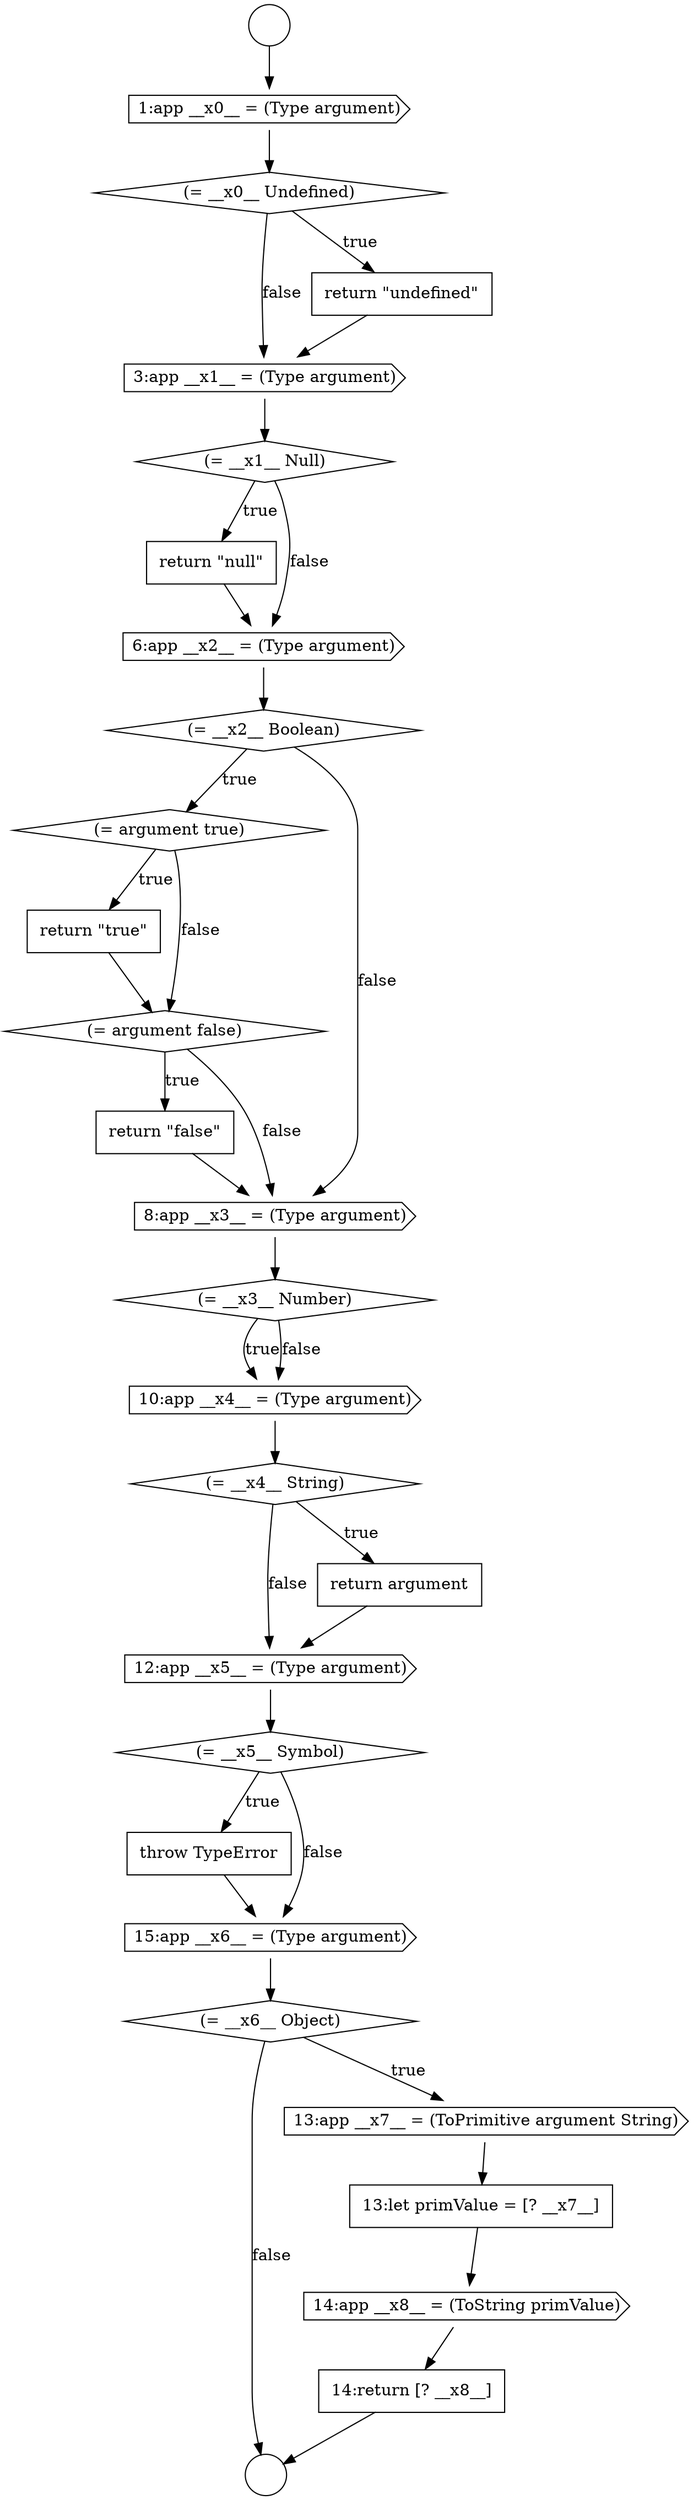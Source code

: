 digraph {
  node17307 [shape=diamond, label=<<font color="black">(= __x5__ Symbol)</font>> color="black" fillcolor="white" style=filled]
  node17310 [shape=diamond, label=<<font color="black">(= __x6__ Object)</font>> color="black" fillcolor="white" style=filled]
  node17290 [shape=diamond, label=<<font color="black">(= __x0__ Undefined)</font>> color="black" fillcolor="white" style=filled]
  node17302 [shape=diamond, label=<<font color="black">(= __x3__ Number)</font>> color="black" fillcolor="white" style=filled]
  node17298 [shape=none, margin=0, label=<<font color="black">
    <table border="0" cellborder="1" cellspacing="0" cellpadding="10">
      <tr><td align="left">return &quot;true&quot;</td></tr>
    </table>
  </font>> color="black" fillcolor="white" style=filled]
  node17289 [shape=cds, label=<<font color="black">1:app __x0__ = (Type argument)</font>> color="black" fillcolor="white" style=filled]
  node17303 [shape=cds, label=<<font color="black">10:app __x4__ = (Type argument)</font>> color="black" fillcolor="white" style=filled]
  node17296 [shape=diamond, label=<<font color="black">(= __x2__ Boolean)</font>> color="black" fillcolor="white" style=filled]
  node17293 [shape=diamond, label=<<font color="black">(= __x1__ Null)</font>> color="black" fillcolor="white" style=filled]
  node17299 [shape=diamond, label=<<font color="black">(= argument false)</font>> color="black" fillcolor="white" style=filled]
  node17292 [shape=cds, label=<<font color="black">3:app __x1__ = (Type argument)</font>> color="black" fillcolor="white" style=filled]
  node17312 [shape=none, margin=0, label=<<font color="black">
    <table border="0" cellborder="1" cellspacing="0" cellpadding="10">
      <tr><td align="left">13:let primValue = [? __x7__]</td></tr>
    </table>
  </font>> color="black" fillcolor="white" style=filled]
  node17308 [shape=none, margin=0, label=<<font color="black">
    <table border="0" cellborder="1" cellspacing="0" cellpadding="10">
      <tr><td align="left">throw TypeError</td></tr>
    </table>
  </font>> color="black" fillcolor="white" style=filled]
  node17294 [shape=none, margin=0, label=<<font color="black">
    <table border="0" cellborder="1" cellspacing="0" cellpadding="10">
      <tr><td align="left">return &quot;null&quot;</td></tr>
    </table>
  </font>> color="black" fillcolor="white" style=filled]
  node17291 [shape=none, margin=0, label=<<font color="black">
    <table border="0" cellborder="1" cellspacing="0" cellpadding="10">
      <tr><td align="left">return &quot;undefined&quot;</td></tr>
    </table>
  </font>> color="black" fillcolor="white" style=filled]
  node17297 [shape=diamond, label=<<font color="black">(= argument true)</font>> color="black" fillcolor="white" style=filled]
  node17295 [shape=cds, label=<<font color="black">6:app __x2__ = (Type argument)</font>> color="black" fillcolor="white" style=filled]
  node17288 [shape=circle label=" " color="black" fillcolor="white" style=filled]
  node17314 [shape=none, margin=0, label=<<font color="black">
    <table border="0" cellborder="1" cellspacing="0" cellpadding="10">
      <tr><td align="left">14:return [? __x8__]</td></tr>
    </table>
  </font>> color="black" fillcolor="white" style=filled]
  node17306 [shape=cds, label=<<font color="black">12:app __x5__ = (Type argument)</font>> color="black" fillcolor="white" style=filled]
  node17305 [shape=none, margin=0, label=<<font color="black">
    <table border="0" cellborder="1" cellspacing="0" cellpadding="10">
      <tr><td align="left">return argument</td></tr>
    </table>
  </font>> color="black" fillcolor="white" style=filled]
  node17287 [shape=circle label=" " color="black" fillcolor="white" style=filled]
  node17313 [shape=cds, label=<<font color="black">14:app __x8__ = (ToString primValue)</font>> color="black" fillcolor="white" style=filled]
  node17300 [shape=none, margin=0, label=<<font color="black">
    <table border="0" cellborder="1" cellspacing="0" cellpadding="10">
      <tr><td align="left">return &quot;false&quot;</td></tr>
    </table>
  </font>> color="black" fillcolor="white" style=filled]
  node17309 [shape=cds, label=<<font color="black">15:app __x6__ = (Type argument)</font>> color="black" fillcolor="white" style=filled]
  node17304 [shape=diamond, label=<<font color="black">(= __x4__ String)</font>> color="black" fillcolor="white" style=filled]
  node17301 [shape=cds, label=<<font color="black">8:app __x3__ = (Type argument)</font>> color="black" fillcolor="white" style=filled]
  node17311 [shape=cds, label=<<font color="black">13:app __x7__ = (ToPrimitive argument String)</font>> color="black" fillcolor="white" style=filled]
  node17305 -> node17306 [ color="black"]
  node17300 -> node17301 [ color="black"]
  node17292 -> node17293 [ color="black"]
  node17302 -> node17303 [label=<<font color="black">true</font>> color="black"]
  node17302 -> node17303 [label=<<font color="black">false</font>> color="black"]
  node17310 -> node17311 [label=<<font color="black">true</font>> color="black"]
  node17310 -> node17288 [label=<<font color="black">false</font>> color="black"]
  node17299 -> node17300 [label=<<font color="black">true</font>> color="black"]
  node17299 -> node17301 [label=<<font color="black">false</font>> color="black"]
  node17290 -> node17291 [label=<<font color="black">true</font>> color="black"]
  node17290 -> node17292 [label=<<font color="black">false</font>> color="black"]
  node17311 -> node17312 [ color="black"]
  node17304 -> node17305 [label=<<font color="black">true</font>> color="black"]
  node17304 -> node17306 [label=<<font color="black">false</font>> color="black"]
  node17295 -> node17296 [ color="black"]
  node17314 -> node17288 [ color="black"]
  node17307 -> node17308 [label=<<font color="black">true</font>> color="black"]
  node17307 -> node17309 [label=<<font color="black">false</font>> color="black"]
  node17313 -> node17314 [ color="black"]
  node17293 -> node17294 [label=<<font color="black">true</font>> color="black"]
  node17293 -> node17295 [label=<<font color="black">false</font>> color="black"]
  node17297 -> node17298 [label=<<font color="black">true</font>> color="black"]
  node17297 -> node17299 [label=<<font color="black">false</font>> color="black"]
  node17309 -> node17310 [ color="black"]
  node17303 -> node17304 [ color="black"]
  node17312 -> node17313 [ color="black"]
  node17287 -> node17289 [ color="black"]
  node17289 -> node17290 [ color="black"]
  node17306 -> node17307 [ color="black"]
  node17298 -> node17299 [ color="black"]
  node17291 -> node17292 [ color="black"]
  node17301 -> node17302 [ color="black"]
  node17296 -> node17297 [label=<<font color="black">true</font>> color="black"]
  node17296 -> node17301 [label=<<font color="black">false</font>> color="black"]
  node17294 -> node17295 [ color="black"]
  node17308 -> node17309 [ color="black"]
}
